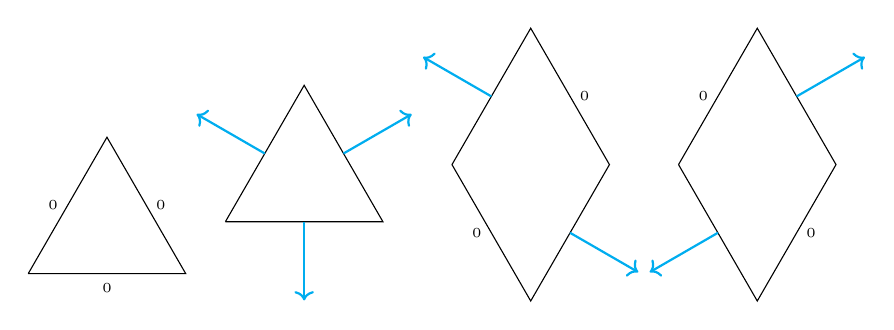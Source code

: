 \begin{tikzpicture}[x=2cm,y=2cm]
	\draw (0,0)--node[left]{\tiny$0$}(1/2,{sqrt(3)/2})--node[right]{\tiny$0$}(1,0)--node[below]{\tiny$0$}(0,0);
\end{tikzpicture}
\begin{tikzpicture}[x=2cm,y=2cm]
    \draw (0,0)--(0.5,{sqrt(3)/2})--(1,0)--(0,0);
    \draw [thick, ->, cyan] (1/4,{sqrt(3)/4})--({(1-sqrt(3))/4},{(1+sqrt(3))/4});
    \draw [thick, ->, cyan] (3/4,{sqrt(3)/4})--({(3+sqrt(3))/4},{(1+sqrt(3))/4});
    \draw [thick, ->, cyan] (1/2,0)--(1/2,-1/2);
\end{tikzpicture}
\begin{tikzpicture}[x=2cm,y=2cm]
    \draw (0,0)--(1/2,{sqrt(3)/2})--node[right]{\tiny$0$}(1,0)--(0.5,-{sqrt(3)/2})--node[left]{\tiny$0$}(0,0);
    \draw [thick, ->, cyan] (1/4,{sqrt(3)/4})--({(1-sqrt(3))/4},{(1+sqrt(3))/4});
    \draw [thick, ->, cyan] (3/4,-{sqrt(3)/4})--({(3+sqrt(3))/4},{-(1+sqrt(3))/4});
\end{tikzpicture}
\begin{tikzpicture}[x=2cm,y=2cm]
    \draw (0,0)--node[left]{\tiny$0$}(1/2,{sqrt(3)/2})--(1,0)--node[right]{\tiny$0$}(0.5,-{sqrt(3)/2})--(0,0);
    \draw [thick, ->, cyan] (3/4,{sqrt(3)/4})--({(3+sqrt(3))/4},{(1+sqrt(3))/4});
    \draw [thick, ->, cyan] (1/4,-{sqrt(3)/4})--({(1-sqrt(3))/4},{-(1+sqrt(3))/4});
\end{tikzpicture}
